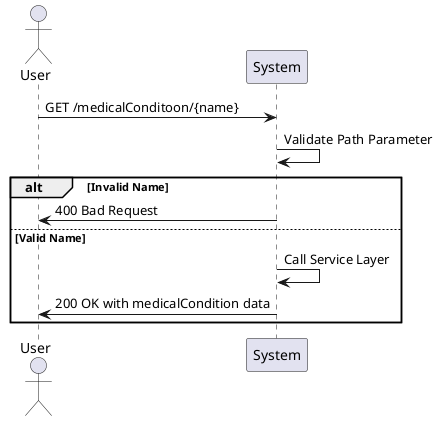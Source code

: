 @startuml
actor User
participant System

User -> System: GET /medicalConditoon/{name}
System -> System: Validate Path Parameter
alt Invalid Name
    System -> User: 400 Bad Request
else Valid Name
    System -> System: Call Service Layer
    System -> User: 200 OK with medicalCondition data
end
@enduml
